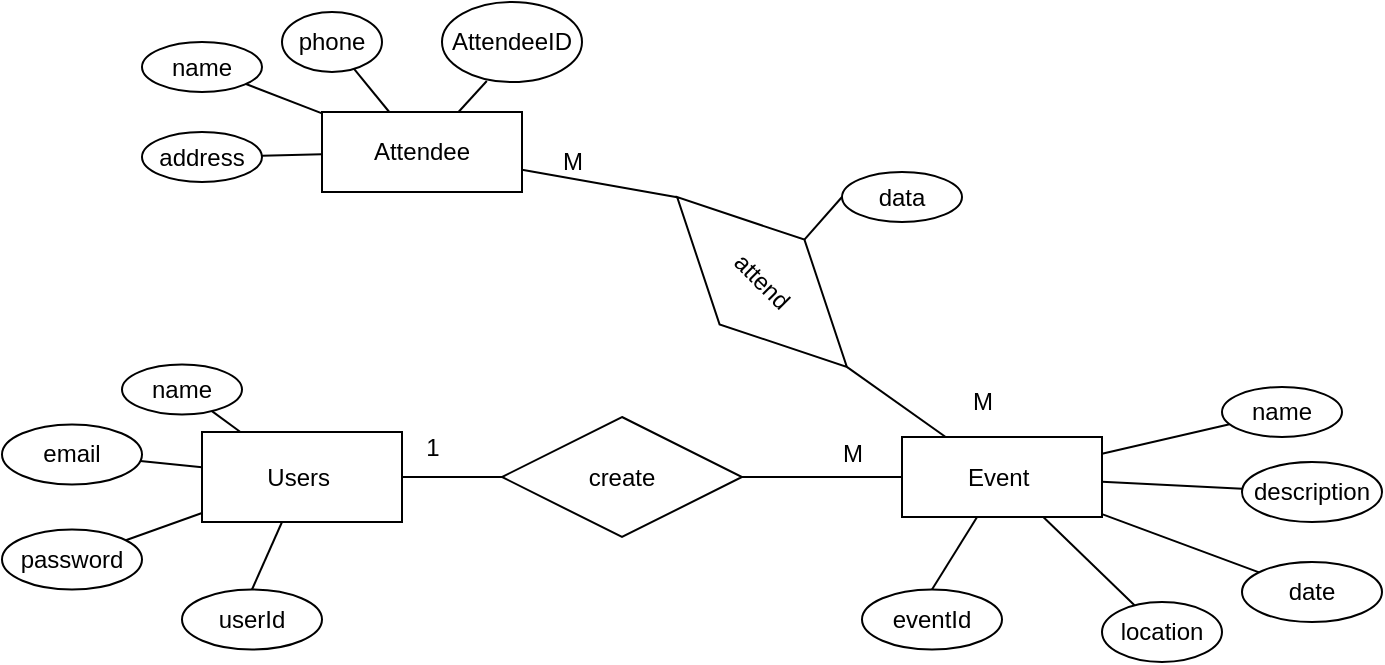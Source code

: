 <mxfile version="20.8.10" type="device"><diagram id="R2lEEEUBdFMjLlhIrx00" name="Page-1"><mxGraphModel dx="987" dy="577" grid="1" gridSize="10" guides="1" tooltips="1" connect="1" arrows="1" fold="1" page="1" pageScale="1" pageWidth="850" pageHeight="1100" math="0" shadow="0" extFonts="Permanent Marker^https://fonts.googleapis.com/css?family=Permanent+Marker"><root><mxCell id="0"/><mxCell id="1" parent="0"/><mxCell id="eepuzxJd1rdkxO1bOoiU-17" style="rounded=0;orthogonalLoop=1;jettySize=auto;html=1;endArrow=none;endFill=0;" edge="1" parent="1" source="eepuzxJd1rdkxO1bOoiU-15" target="eepuzxJd1rdkxO1bOoiU-16"><mxGeometry relative="1" as="geometry"/></mxCell><mxCell id="eepuzxJd1rdkxO1bOoiU-20" style="rounded=0;orthogonalLoop=1;jettySize=auto;html=1;endArrow=none;endFill=0;" edge="1" parent="1" source="eepuzxJd1rdkxO1bOoiU-15" target="eepuzxJd1rdkxO1bOoiU-19"><mxGeometry relative="1" as="geometry"/></mxCell><mxCell id="eepuzxJd1rdkxO1bOoiU-21" style="rounded=0;orthogonalLoop=1;jettySize=auto;html=1;endArrow=none;endFill=0;" edge="1" parent="1" source="eepuzxJd1rdkxO1bOoiU-15" target="eepuzxJd1rdkxO1bOoiU-18"><mxGeometry relative="1" as="geometry"/></mxCell><mxCell id="eepuzxJd1rdkxO1bOoiU-43" style="edgeStyle=none;rounded=0;orthogonalLoop=1;jettySize=auto;html=1;endArrow=none;endFill=0;entryX=0;entryY=0.5;entryDx=0;entryDy=0;" edge="1" parent="1" source="eepuzxJd1rdkxO1bOoiU-15"><mxGeometry relative="1" as="geometry"><mxPoint x="390" y="277.5" as="targetPoint"/></mxGeometry></mxCell><mxCell id="eepuzxJd1rdkxO1bOoiU-55" style="edgeStyle=none;rounded=0;orthogonalLoop=1;jettySize=auto;html=1;entryX=0.5;entryY=0;entryDx=0;entryDy=0;endArrow=none;endFill=0;" edge="1" parent="1" source="eepuzxJd1rdkxO1bOoiU-15" target="eepuzxJd1rdkxO1bOoiU-54"><mxGeometry relative="1" as="geometry"/></mxCell><mxCell id="eepuzxJd1rdkxO1bOoiU-15" value="Users&amp;nbsp;" style="whiteSpace=wrap;html=1;align=center;" vertex="1" parent="1"><mxGeometry x="200" y="255" width="100" height="45" as="geometry"/></mxCell><mxCell id="eepuzxJd1rdkxO1bOoiU-16" value="name" style="ellipse;whiteSpace=wrap;html=1;align=center;" vertex="1" parent="1"><mxGeometry x="160" y="221.25" width="60" height="25" as="geometry"/></mxCell><mxCell id="eepuzxJd1rdkxO1bOoiU-18" value="email" style="ellipse;whiteSpace=wrap;html=1;align=center;" vertex="1" parent="1"><mxGeometry x="100" y="251.25" width="70" height="30" as="geometry"/></mxCell><mxCell id="eepuzxJd1rdkxO1bOoiU-19" value="password" style="ellipse;whiteSpace=wrap;html=1;align=center;" vertex="1" parent="1"><mxGeometry x="100" y="303.75" width="70" height="30" as="geometry"/></mxCell><mxCell id="eepuzxJd1rdkxO1bOoiU-22" style="rounded=0;orthogonalLoop=1;jettySize=auto;html=1;endArrow=none;endFill=0;" edge="1" parent="1" source="eepuzxJd1rdkxO1bOoiU-25" target="eepuzxJd1rdkxO1bOoiU-26"><mxGeometry relative="1" as="geometry"/></mxCell><mxCell id="eepuzxJd1rdkxO1bOoiU-23" style="rounded=0;orthogonalLoop=1;jettySize=auto;html=1;endArrow=none;endFill=0;" edge="1" parent="1" source="eepuzxJd1rdkxO1bOoiU-25" target="eepuzxJd1rdkxO1bOoiU-28"><mxGeometry relative="1" as="geometry"/></mxCell><mxCell id="eepuzxJd1rdkxO1bOoiU-24" style="rounded=0;orthogonalLoop=1;jettySize=auto;html=1;endArrow=none;endFill=0;" edge="1" parent="1" source="eepuzxJd1rdkxO1bOoiU-25" target="eepuzxJd1rdkxO1bOoiU-27"><mxGeometry relative="1" as="geometry"/></mxCell><mxCell id="eepuzxJd1rdkxO1bOoiU-30" style="edgeStyle=none;rounded=0;orthogonalLoop=1;jettySize=auto;html=1;endArrow=none;endFill=0;" edge="1" parent="1" source="eepuzxJd1rdkxO1bOoiU-25" target="eepuzxJd1rdkxO1bOoiU-29"><mxGeometry relative="1" as="geometry"/></mxCell><mxCell id="eepuzxJd1rdkxO1bOoiU-41" style="edgeStyle=none;rounded=0;orthogonalLoop=1;jettySize=auto;html=1;entryX=1;entryY=0.5;entryDx=0;entryDy=0;endArrow=none;endFill=0;" edge="1" parent="1" source="eepuzxJd1rdkxO1bOoiU-25" target="eepuzxJd1rdkxO1bOoiU-40"><mxGeometry relative="1" as="geometry"/></mxCell><mxCell id="eepuzxJd1rdkxO1bOoiU-57" style="edgeStyle=none;rounded=0;orthogonalLoop=1;jettySize=auto;html=1;entryX=0.5;entryY=0;entryDx=0;entryDy=0;endArrow=none;endFill=0;" edge="1" parent="1" source="eepuzxJd1rdkxO1bOoiU-25" target="eepuzxJd1rdkxO1bOoiU-56"><mxGeometry relative="1" as="geometry"/></mxCell><mxCell id="eepuzxJd1rdkxO1bOoiU-25" value="Event&amp;nbsp;" style="whiteSpace=wrap;html=1;align=center;" vertex="1" parent="1"><mxGeometry x="550" y="257.5" width="100" height="40" as="geometry"/></mxCell><mxCell id="eepuzxJd1rdkxO1bOoiU-26" value="name" style="ellipse;whiteSpace=wrap;html=1;align=center;" vertex="1" parent="1"><mxGeometry x="710" y="232.5" width="60" height="25" as="geometry"/></mxCell><mxCell id="eepuzxJd1rdkxO1bOoiU-27" value="description" style="ellipse;whiteSpace=wrap;html=1;align=center;" vertex="1" parent="1"><mxGeometry x="720" y="270" width="70" height="30" as="geometry"/></mxCell><mxCell id="eepuzxJd1rdkxO1bOoiU-28" value="date" style="ellipse;whiteSpace=wrap;html=1;align=center;" vertex="1" parent="1"><mxGeometry x="720" y="320" width="70" height="30" as="geometry"/></mxCell><mxCell id="eepuzxJd1rdkxO1bOoiU-29" value="location" style="ellipse;whiteSpace=wrap;html=1;align=center;" vertex="1" parent="1"><mxGeometry x="650" y="340" width="60" height="30" as="geometry"/></mxCell><mxCell id="eepuzxJd1rdkxO1bOoiU-31" style="rounded=0;orthogonalLoop=1;jettySize=auto;html=1;endArrow=none;endFill=0;" edge="1" parent="1" source="eepuzxJd1rdkxO1bOoiU-35" target="eepuzxJd1rdkxO1bOoiU-36"><mxGeometry relative="1" as="geometry"/></mxCell><mxCell id="eepuzxJd1rdkxO1bOoiU-33" style="rounded=0;orthogonalLoop=1;jettySize=auto;html=1;endArrow=none;endFill=0;" edge="1" parent="1" source="eepuzxJd1rdkxO1bOoiU-35" target="eepuzxJd1rdkxO1bOoiU-37"><mxGeometry relative="1" as="geometry"/></mxCell><mxCell id="eepuzxJd1rdkxO1bOoiU-34" style="edgeStyle=none;rounded=0;orthogonalLoop=1;jettySize=auto;html=1;endArrow=none;endFill=0;" edge="1" parent="1" source="eepuzxJd1rdkxO1bOoiU-35" target="eepuzxJd1rdkxO1bOoiU-39"><mxGeometry relative="1" as="geometry"/></mxCell><mxCell id="eepuzxJd1rdkxO1bOoiU-47" style="edgeStyle=none;rounded=0;orthogonalLoop=1;jettySize=auto;html=1;entryX=0;entryY=0.5;entryDx=0;entryDy=0;endArrow=none;endFill=0;" edge="1" parent="1" source="eepuzxJd1rdkxO1bOoiU-35" target="eepuzxJd1rdkxO1bOoiU-46"><mxGeometry relative="1" as="geometry"/></mxCell><mxCell id="eepuzxJd1rdkxO1bOoiU-60" style="edgeStyle=none;rounded=0;orthogonalLoop=1;jettySize=auto;html=1;entryX=0.32;entryY=0.987;entryDx=0;entryDy=0;entryPerimeter=0;endArrow=none;endFill=0;" edge="1" parent="1" source="eepuzxJd1rdkxO1bOoiU-35" target="eepuzxJd1rdkxO1bOoiU-59"><mxGeometry relative="1" as="geometry"/></mxCell><mxCell id="eepuzxJd1rdkxO1bOoiU-35" value="Attendee" style="whiteSpace=wrap;html=1;align=center;" vertex="1" parent="1"><mxGeometry x="260" y="95" width="100" height="40" as="geometry"/></mxCell><mxCell id="eepuzxJd1rdkxO1bOoiU-36" value="name" style="ellipse;whiteSpace=wrap;html=1;align=center;" vertex="1" parent="1"><mxGeometry x="170" y="60" width="60" height="25" as="geometry"/></mxCell><mxCell id="eepuzxJd1rdkxO1bOoiU-37" value="phone" style="ellipse;whiteSpace=wrap;html=1;align=center;" vertex="1" parent="1"><mxGeometry x="240" y="45" width="50" height="30" as="geometry"/></mxCell><mxCell id="eepuzxJd1rdkxO1bOoiU-39" value="address" style="ellipse;whiteSpace=wrap;html=1;align=center;" vertex="1" parent="1"><mxGeometry x="170" y="105" width="60" height="25" as="geometry"/></mxCell><mxCell id="eepuzxJd1rdkxO1bOoiU-40" value="create" style="shape=rhombus;perimeter=rhombusPerimeter;whiteSpace=wrap;html=1;align=center;" vertex="1" parent="1"><mxGeometry x="350" y="247.5" width="120" height="60" as="geometry"/></mxCell><mxCell id="eepuzxJd1rdkxO1bOoiU-44" value="1" style="text;html=1;align=center;verticalAlign=middle;resizable=0;points=[];autosize=1;strokeColor=none;fillColor=none;" vertex="1" parent="1"><mxGeometry x="300" y="247.5" width="30" height="30" as="geometry"/></mxCell><mxCell id="eepuzxJd1rdkxO1bOoiU-45" value="M" style="text;html=1;align=center;verticalAlign=middle;resizable=0;points=[];autosize=1;strokeColor=none;fillColor=none;" vertex="1" parent="1"><mxGeometry x="510" y="251.25" width="30" height="30" as="geometry"/></mxCell><mxCell id="eepuzxJd1rdkxO1bOoiU-49" style="edgeStyle=none;rounded=0;orthogonalLoop=1;jettySize=auto;html=1;exitX=1;exitY=0.5;exitDx=0;exitDy=0;endArrow=none;endFill=0;" edge="1" parent="1" source="eepuzxJd1rdkxO1bOoiU-46" target="eepuzxJd1rdkxO1bOoiU-25"><mxGeometry relative="1" as="geometry"/></mxCell><mxCell id="eepuzxJd1rdkxO1bOoiU-52" style="edgeStyle=none;rounded=0;orthogonalLoop=1;jettySize=auto;html=1;exitX=0.5;exitY=0;exitDx=0;exitDy=0;endArrow=none;endFill=0;entryX=0;entryY=0.5;entryDx=0;entryDy=0;" edge="1" parent="1" source="eepuzxJd1rdkxO1bOoiU-46" target="eepuzxJd1rdkxO1bOoiU-53"><mxGeometry relative="1" as="geometry"><mxPoint x="570" y="120" as="targetPoint"/></mxGeometry></mxCell><mxCell id="eepuzxJd1rdkxO1bOoiU-46" value="attend" style="shape=rhombus;perimeter=rhombusPerimeter;whiteSpace=wrap;html=1;align=center;rotation=45;" vertex="1" parent="1"><mxGeometry x="420" y="150" width="120" height="60" as="geometry"/></mxCell><mxCell id="eepuzxJd1rdkxO1bOoiU-50" value="M" style="text;html=1;align=center;verticalAlign=middle;resizable=0;points=[];autosize=1;strokeColor=none;fillColor=none;" vertex="1" parent="1"><mxGeometry x="370" y="105" width="30" height="30" as="geometry"/></mxCell><mxCell id="eepuzxJd1rdkxO1bOoiU-51" value="M" style="text;html=1;align=center;verticalAlign=middle;resizable=0;points=[];autosize=1;strokeColor=none;fillColor=none;" vertex="1" parent="1"><mxGeometry x="575" y="225" width="30" height="30" as="geometry"/></mxCell><mxCell id="eepuzxJd1rdkxO1bOoiU-53" value="data" style="ellipse;whiteSpace=wrap;html=1;align=center;" vertex="1" parent="1"><mxGeometry x="520" y="125" width="60" height="25" as="geometry"/></mxCell><mxCell id="eepuzxJd1rdkxO1bOoiU-54" value="userId" style="ellipse;whiteSpace=wrap;html=1;align=center;" vertex="1" parent="1"><mxGeometry x="190" y="333.75" width="70" height="30" as="geometry"/></mxCell><mxCell id="eepuzxJd1rdkxO1bOoiU-56" value="eventId" style="ellipse;whiteSpace=wrap;html=1;align=center;" vertex="1" parent="1"><mxGeometry x="530" y="333.75" width="70" height="30" as="geometry"/></mxCell><mxCell id="eepuzxJd1rdkxO1bOoiU-59" value="AttendeeID" style="ellipse;whiteSpace=wrap;html=1;align=center;" vertex="1" parent="1"><mxGeometry x="320" y="40" width="70" height="40" as="geometry"/></mxCell></root></mxGraphModel></diagram></mxfile>